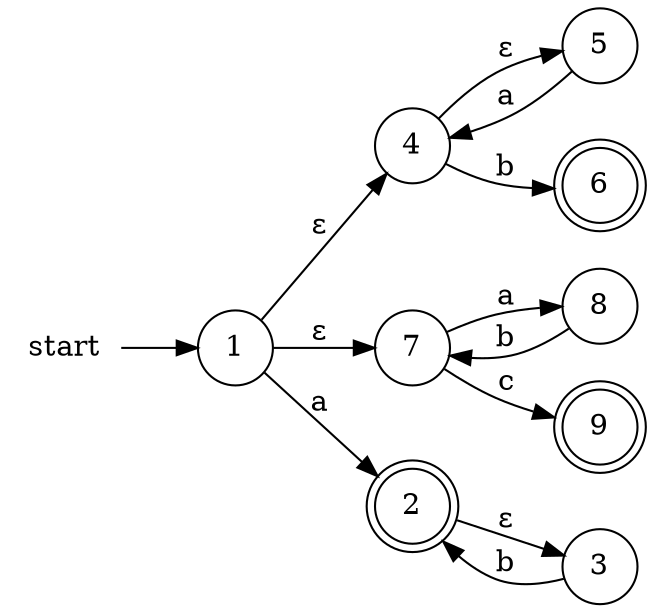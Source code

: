 digraph { 


rankdir="LR";

node[shape = plaintext];
	start [label = "start"];

node[shape = circle];
	1 [label = "1"];
	3 [label = "3"];
	4 [label = "4"];
	5 [label = "5"];
	7 [label = "7"];
	8 [label = "8"];

node[shape = doublecircle];
	2 [label = "2"];
	6 [label = "6"];
	9 [label = "9"];

start -> 1
1 -> 2 [label="a"];
2 -> 3 [label="&epsilon;"];
3 -> 2 [label="b"];
1 -> 4 [label="&epsilon;"];
4 -> 5 [label="&epsilon;"];
5 -> 4 [label="a"];
4 -> 6 [label="b"];
1 -> 7 [label="&epsilon;"];
7 -> 8 [label="a"];
8 -> 7 [label="b"];
7 -> 9 [label="c"];
}